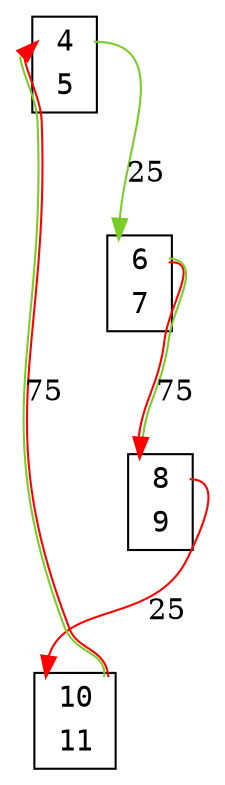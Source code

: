 digraph my_graph {
node[fontname=<Courier>,shape=<plaintext>]
vertex_0x7f273b4060d0_0x7f276bc16100[label=<<TABLE bgcolor = "white">
<TR><TD BORDER = "0" PORT = "port_0x7f273b4060d0_in"></TD><TD BORDER = "0" PORT = "port_">4</TD><TD BORDER = "0" PORT = "port_0x7f273b4060d0_out"></TD></TR>
<TR><TD BORDER = "0" PORT = "port_0x7f276bc16100_out"></TD><TD BORDER = "0" PORT = "port_">5</TD><TD BORDER = "0" PORT = "port_0x7f276bc16100_in"></TD></TR>
</TABLE>>,style=<filled>,color=<black>,fillcolor=<white>]
vertex_0x7f2737416070_0x7f273b406b50[label=<<TABLE bgcolor = "white">
<TR><TD BORDER = "0" PORT = "port_0x7f2737416070_in"></TD><TD BORDER = "0" PORT = "port_">6</TD><TD BORDER = "0" PORT = "port_0x7f2737416070_out"></TD></TR>
<TR><TD BORDER = "0" PORT = "port_0x7f273b406b50_out"></TD><TD BORDER = "0" PORT = "port_">7</TD><TD BORDER = "0" PORT = "port_0x7f273b406b50_in"></TD></TR>
</TABLE>>,style=<filled>,color=<black>,fillcolor=<white>]
vertex_0x7f2736c16100_0x7f273b406580[label=<<TABLE bgcolor = "white">
<TR><TD BORDER = "0" PORT = "port_0x7f2736c16100_in"></TD><TD BORDER = "0" PORT = "port_">8</TD><TD BORDER = "0" PORT = "port_0x7f2736c16100_out"></TD></TR>
<TR><TD BORDER = "0" PORT = "port_0x7f273b406580_out"></TD><TD BORDER = "0" PORT = "port_">9</TD><TD BORDER = "0" PORT = "port_0x7f273b406580_in"></TD></TR>
</TABLE>>,style=<filled>,color=<black>,fillcolor=<white>]
vertex_0x7f2736c16130_0x7f273b4062b0[label=<<TABLE bgcolor = "white">
<TR><TD BORDER = "0" PORT = "port_0x7f273b4062b0_in"></TD><TD BORDER = "0" PORT = "port_">10</TD><TD BORDER = "0" PORT = "port_0x7f273b4062b0_out"></TD></TR>
<TR><TD BORDER = "0" PORT = "port_0x7f2736c16130_out"></TD><TD BORDER = "0" PORT = "port_">11</TD><TD BORDER = "0" PORT = "port_0x7f2736c16130_in"></TD></TR>
</TABLE>>,style=<filled>,color=<black>,fillcolor=<white>]
vertex_0x7f273b4060d0_0x7f276bc16100:port_0x7f273b4060d0_out->vertex_0x7f2737416070_0x7f273b406b50:port_0x7f2737416070_in[label="25",len=<0>,K=<0>,color=<0.250 0.800 0.800>]
vertex_0x7f2737416070_0x7f273b406b50:port_0x7f2737416070_out->vertex_0x7f2736c16100_0x7f273b406580:port_0x7f2736c16100_in[label="75",len=<0>,K=<0>,color=<0 1 1:0.250 0.800 0.800>]
vertex_0x7f2736c16100_0x7f273b406580:port_0x7f2736c16100_out->vertex_0x7f2736c16130_0x7f273b4062b0:port_0x7f273b4062b0_in[label="25",len=<0>,K=<0>,color=<0 1 1>]
vertex_0x7f2736c16130_0x7f273b4062b0:port_0x7f273b4062b0_out->vertex_0x7f273b4060d0_0x7f276bc16100:port_0x7f273b4060d0_in[label="75",len=<0>,K=<0>,color=<0 1 1:0.250 0.800 0.800>]
}
